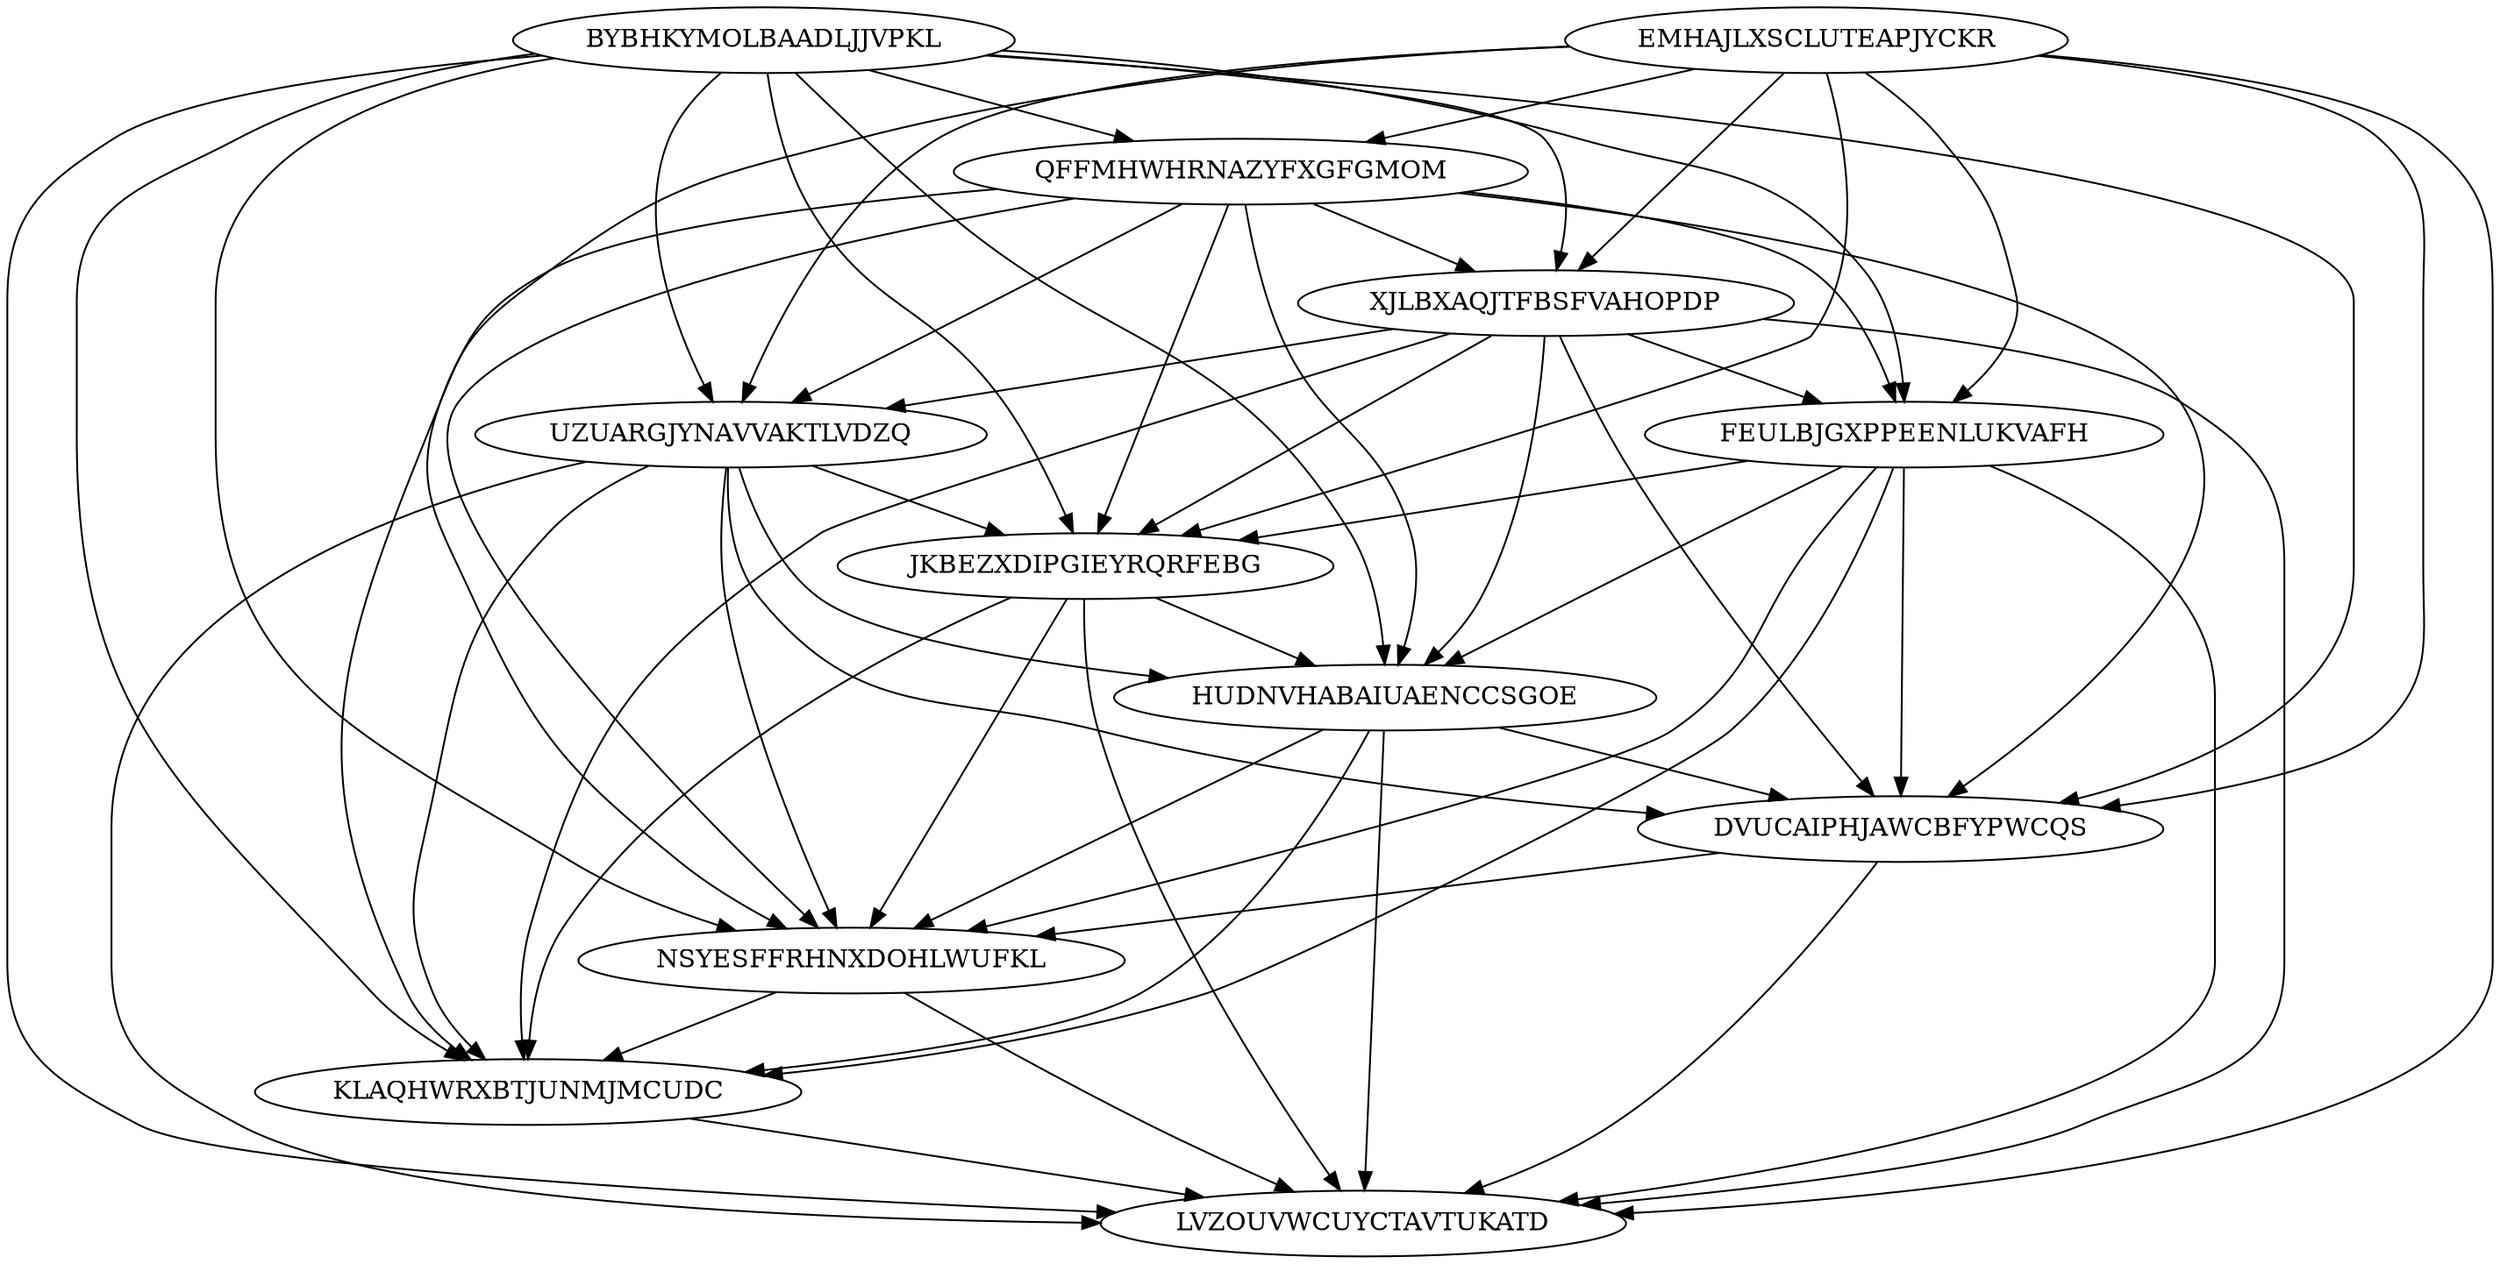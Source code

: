 digraph "N12M58" {
	BYBHKYMOLBAADLJJVPKL			[Weight=12, Start=0, Processor=1];
	EMHAJLXSCLUTEAPJYCKR			[Weight=14, Start=12, Processor=1];
	QFFMHWHRNAZYFXGFGMOM			[Weight=10, Start=26, Processor=1];
	XJLBXAQJTFBSFVAHOPDP			[Weight=15, Start=36, Processor=1];
	UZUARGJYNAVVAKTLVDZQ			[Weight=16, Start=51, Processor=1];
	FEULBJGXPPEENLUKVAFH			[Weight=11, Start=67, Processor=1];
	JKBEZXDIPGIEYRQRFEBG			[Weight=18, Start=78, Processor=1];
	HUDNVHABAIUAENCCSGOE			[Weight=13, Start=96, Processor=1];
	DVUCAIPHJAWCBFYPWCQS			[Weight=17, Start=109, Processor=1];
	NSYESFFRHNXDOHLWUFKL			[Weight=10, Start=126, Processor=1];
	KLAQHWRXBTJUNMJMCUDC			[Weight=15, Start=136, Processor=1];
	LVZOUVWCUYCTAVTUKATD			[Weight=17, Start=151, Processor=1];
	EMHAJLXSCLUTEAPJYCKR -> NSYESFFRHNXDOHLWUFKL		[Weight=18];
	JKBEZXDIPGIEYRQRFEBG -> LVZOUVWCUYCTAVTUKATD		[Weight=10];
	BYBHKYMOLBAADLJJVPKL -> DVUCAIPHJAWCBFYPWCQS		[Weight=15];
	JKBEZXDIPGIEYRQRFEBG -> KLAQHWRXBTJUNMJMCUDC		[Weight=10];
	FEULBJGXPPEENLUKVAFH -> NSYESFFRHNXDOHLWUFKL		[Weight=16];
	FEULBJGXPPEENLUKVAFH -> DVUCAIPHJAWCBFYPWCQS		[Weight=11];
	EMHAJLXSCLUTEAPJYCKR -> DVUCAIPHJAWCBFYPWCQS		[Weight=14];
	EMHAJLXSCLUTEAPJYCKR -> FEULBJGXPPEENLUKVAFH		[Weight=14];
	QFFMHWHRNAZYFXGFGMOM -> KLAQHWRXBTJUNMJMCUDC		[Weight=20];
	XJLBXAQJTFBSFVAHOPDP -> DVUCAIPHJAWCBFYPWCQS		[Weight=13];
	QFFMHWHRNAZYFXGFGMOM -> HUDNVHABAIUAENCCSGOE		[Weight=13];
	BYBHKYMOLBAADLJJVPKL -> XJLBXAQJTFBSFVAHOPDP		[Weight=13];
	EMHAJLXSCLUTEAPJYCKR -> JKBEZXDIPGIEYRQRFEBG		[Weight=20];
	QFFMHWHRNAZYFXGFGMOM -> NSYESFFRHNXDOHLWUFKL		[Weight=19];
	XJLBXAQJTFBSFVAHOPDP -> KLAQHWRXBTJUNMJMCUDC		[Weight=13];
	QFFMHWHRNAZYFXGFGMOM -> FEULBJGXPPEENLUKVAFH		[Weight=18];
	EMHAJLXSCLUTEAPJYCKR -> LVZOUVWCUYCTAVTUKATD		[Weight=19];
	JKBEZXDIPGIEYRQRFEBG -> NSYESFFRHNXDOHLWUFKL		[Weight=16];
	XJLBXAQJTFBSFVAHOPDP -> JKBEZXDIPGIEYRQRFEBG		[Weight=14];
	FEULBJGXPPEENLUKVAFH -> HUDNVHABAIUAENCCSGOE		[Weight=13];
	XJLBXAQJTFBSFVAHOPDP -> LVZOUVWCUYCTAVTUKATD		[Weight=20];
	BYBHKYMOLBAADLJJVPKL -> LVZOUVWCUYCTAVTUKATD		[Weight=15];
	FEULBJGXPPEENLUKVAFH -> JKBEZXDIPGIEYRQRFEBG		[Weight=16];
	HUDNVHABAIUAENCCSGOE -> DVUCAIPHJAWCBFYPWCQS		[Weight=13];
	BYBHKYMOLBAADLJJVPKL -> NSYESFFRHNXDOHLWUFKL		[Weight=20];
	BYBHKYMOLBAADLJJVPKL -> FEULBJGXPPEENLUKVAFH		[Weight=15];
	KLAQHWRXBTJUNMJMCUDC -> LVZOUVWCUYCTAVTUKATD		[Weight=10];
	UZUARGJYNAVVAKTLVDZQ -> LVZOUVWCUYCTAVTUKATD		[Weight=11];
	UZUARGJYNAVVAKTLVDZQ -> DVUCAIPHJAWCBFYPWCQS		[Weight=19];
	JKBEZXDIPGIEYRQRFEBG -> HUDNVHABAIUAENCCSGOE		[Weight=14];
	XJLBXAQJTFBSFVAHOPDP -> HUDNVHABAIUAENCCSGOE		[Weight=12];
	QFFMHWHRNAZYFXGFGMOM -> XJLBXAQJTFBSFVAHOPDP		[Weight=10];
	DVUCAIPHJAWCBFYPWCQS -> NSYESFFRHNXDOHLWUFKL		[Weight=16];
	NSYESFFRHNXDOHLWUFKL -> KLAQHWRXBTJUNMJMCUDC		[Weight=14];
	EMHAJLXSCLUTEAPJYCKR -> UZUARGJYNAVVAKTLVDZQ		[Weight=13];
	UZUARGJYNAVVAKTLVDZQ -> HUDNVHABAIUAENCCSGOE		[Weight=10];
	QFFMHWHRNAZYFXGFGMOM -> UZUARGJYNAVVAKTLVDZQ		[Weight=20];
	HUDNVHABAIUAENCCSGOE -> NSYESFFRHNXDOHLWUFKL		[Weight=11];
	BYBHKYMOLBAADLJJVPKL -> KLAQHWRXBTJUNMJMCUDC		[Weight=20];
	BYBHKYMOLBAADLJJVPKL -> UZUARGJYNAVVAKTLVDZQ		[Weight=14];
	QFFMHWHRNAZYFXGFGMOM -> DVUCAIPHJAWCBFYPWCQS		[Weight=14];
	BYBHKYMOLBAADLJJVPKL -> HUDNVHABAIUAENCCSGOE		[Weight=19];
	NSYESFFRHNXDOHLWUFKL -> LVZOUVWCUYCTAVTUKATD		[Weight=12];
	FEULBJGXPPEENLUKVAFH -> KLAQHWRXBTJUNMJMCUDC		[Weight=19];
	XJLBXAQJTFBSFVAHOPDP -> FEULBJGXPPEENLUKVAFH		[Weight=13];
	XJLBXAQJTFBSFVAHOPDP -> UZUARGJYNAVVAKTLVDZQ		[Weight=12];
	UZUARGJYNAVVAKTLVDZQ -> KLAQHWRXBTJUNMJMCUDC		[Weight=15];
	FEULBJGXPPEENLUKVAFH -> LVZOUVWCUYCTAVTUKATD		[Weight=14];
	BYBHKYMOLBAADLJJVPKL -> JKBEZXDIPGIEYRQRFEBG		[Weight=18];
	HUDNVHABAIUAENCCSGOE -> KLAQHWRXBTJUNMJMCUDC		[Weight=14];
	DVUCAIPHJAWCBFYPWCQS -> LVZOUVWCUYCTAVTUKATD		[Weight=19];
	QFFMHWHRNAZYFXGFGMOM -> JKBEZXDIPGIEYRQRFEBG		[Weight=15];
	HUDNVHABAIUAENCCSGOE -> LVZOUVWCUYCTAVTUKATD		[Weight=20];
	UZUARGJYNAVVAKTLVDZQ -> JKBEZXDIPGIEYRQRFEBG		[Weight=15];
	EMHAJLXSCLUTEAPJYCKR -> XJLBXAQJTFBSFVAHOPDP		[Weight=14];
	BYBHKYMOLBAADLJJVPKL -> QFFMHWHRNAZYFXGFGMOM		[Weight=15];
	EMHAJLXSCLUTEAPJYCKR -> QFFMHWHRNAZYFXGFGMOM		[Weight=13];
	UZUARGJYNAVVAKTLVDZQ -> NSYESFFRHNXDOHLWUFKL		[Weight=12];
}
